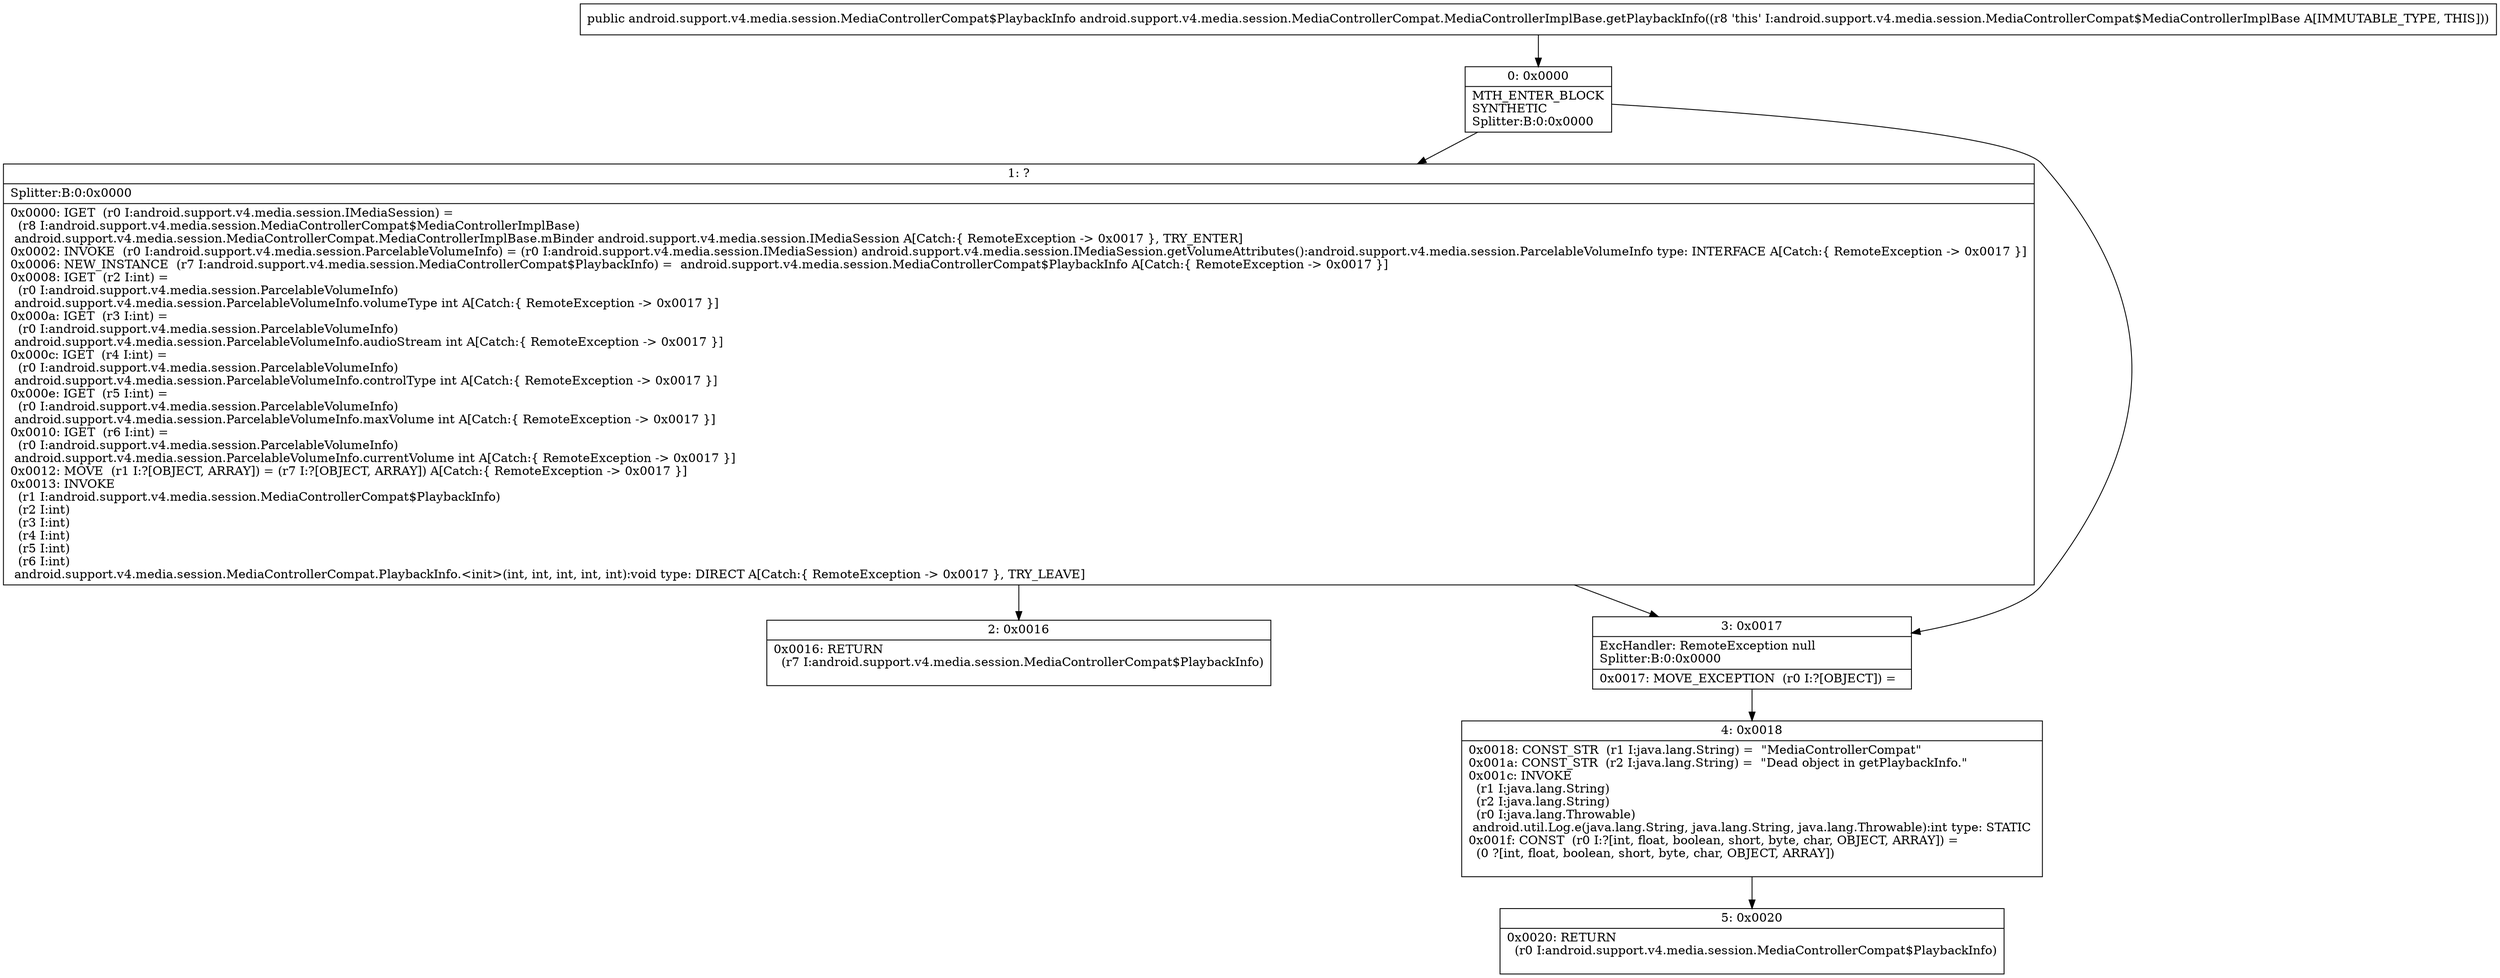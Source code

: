 digraph "CFG forandroid.support.v4.media.session.MediaControllerCompat.MediaControllerImplBase.getPlaybackInfo()Landroid\/support\/v4\/media\/session\/MediaControllerCompat$PlaybackInfo;" {
Node_0 [shape=record,label="{0\:\ 0x0000|MTH_ENTER_BLOCK\lSYNTHETIC\lSplitter:B:0:0x0000\l}"];
Node_1 [shape=record,label="{1\:\ ?|Splitter:B:0:0x0000\l|0x0000: IGET  (r0 I:android.support.v4.media.session.IMediaSession) = \l  (r8 I:android.support.v4.media.session.MediaControllerCompat$MediaControllerImplBase)\l android.support.v4.media.session.MediaControllerCompat.MediaControllerImplBase.mBinder android.support.v4.media.session.IMediaSession A[Catch:\{ RemoteException \-\> 0x0017 \}, TRY_ENTER]\l0x0002: INVOKE  (r0 I:android.support.v4.media.session.ParcelableVolumeInfo) = (r0 I:android.support.v4.media.session.IMediaSession) android.support.v4.media.session.IMediaSession.getVolumeAttributes():android.support.v4.media.session.ParcelableVolumeInfo type: INTERFACE A[Catch:\{ RemoteException \-\> 0x0017 \}]\l0x0006: NEW_INSTANCE  (r7 I:android.support.v4.media.session.MediaControllerCompat$PlaybackInfo) =  android.support.v4.media.session.MediaControllerCompat$PlaybackInfo A[Catch:\{ RemoteException \-\> 0x0017 \}]\l0x0008: IGET  (r2 I:int) = \l  (r0 I:android.support.v4.media.session.ParcelableVolumeInfo)\l android.support.v4.media.session.ParcelableVolumeInfo.volumeType int A[Catch:\{ RemoteException \-\> 0x0017 \}]\l0x000a: IGET  (r3 I:int) = \l  (r0 I:android.support.v4.media.session.ParcelableVolumeInfo)\l android.support.v4.media.session.ParcelableVolumeInfo.audioStream int A[Catch:\{ RemoteException \-\> 0x0017 \}]\l0x000c: IGET  (r4 I:int) = \l  (r0 I:android.support.v4.media.session.ParcelableVolumeInfo)\l android.support.v4.media.session.ParcelableVolumeInfo.controlType int A[Catch:\{ RemoteException \-\> 0x0017 \}]\l0x000e: IGET  (r5 I:int) = \l  (r0 I:android.support.v4.media.session.ParcelableVolumeInfo)\l android.support.v4.media.session.ParcelableVolumeInfo.maxVolume int A[Catch:\{ RemoteException \-\> 0x0017 \}]\l0x0010: IGET  (r6 I:int) = \l  (r0 I:android.support.v4.media.session.ParcelableVolumeInfo)\l android.support.v4.media.session.ParcelableVolumeInfo.currentVolume int A[Catch:\{ RemoteException \-\> 0x0017 \}]\l0x0012: MOVE  (r1 I:?[OBJECT, ARRAY]) = (r7 I:?[OBJECT, ARRAY]) A[Catch:\{ RemoteException \-\> 0x0017 \}]\l0x0013: INVOKE  \l  (r1 I:android.support.v4.media.session.MediaControllerCompat$PlaybackInfo)\l  (r2 I:int)\l  (r3 I:int)\l  (r4 I:int)\l  (r5 I:int)\l  (r6 I:int)\l android.support.v4.media.session.MediaControllerCompat.PlaybackInfo.\<init\>(int, int, int, int, int):void type: DIRECT A[Catch:\{ RemoteException \-\> 0x0017 \}, TRY_LEAVE]\l}"];
Node_2 [shape=record,label="{2\:\ 0x0016|0x0016: RETURN  \l  (r7 I:android.support.v4.media.session.MediaControllerCompat$PlaybackInfo)\l \l}"];
Node_3 [shape=record,label="{3\:\ 0x0017|ExcHandler: RemoteException null\lSplitter:B:0:0x0000\l|0x0017: MOVE_EXCEPTION  (r0 I:?[OBJECT]) =  \l}"];
Node_4 [shape=record,label="{4\:\ 0x0018|0x0018: CONST_STR  (r1 I:java.lang.String) =  \"MediaControllerCompat\" \l0x001a: CONST_STR  (r2 I:java.lang.String) =  \"Dead object in getPlaybackInfo.\" \l0x001c: INVOKE  \l  (r1 I:java.lang.String)\l  (r2 I:java.lang.String)\l  (r0 I:java.lang.Throwable)\l android.util.Log.e(java.lang.String, java.lang.String, java.lang.Throwable):int type: STATIC \l0x001f: CONST  (r0 I:?[int, float, boolean, short, byte, char, OBJECT, ARRAY]) = \l  (0 ?[int, float, boolean, short, byte, char, OBJECT, ARRAY])\l \l}"];
Node_5 [shape=record,label="{5\:\ 0x0020|0x0020: RETURN  \l  (r0 I:android.support.v4.media.session.MediaControllerCompat$PlaybackInfo)\l \l}"];
MethodNode[shape=record,label="{public android.support.v4.media.session.MediaControllerCompat$PlaybackInfo android.support.v4.media.session.MediaControllerCompat.MediaControllerImplBase.getPlaybackInfo((r8 'this' I:android.support.v4.media.session.MediaControllerCompat$MediaControllerImplBase A[IMMUTABLE_TYPE, THIS])) }"];
MethodNode -> Node_0;
Node_0 -> Node_1;
Node_0 -> Node_3;
Node_1 -> Node_2;
Node_1 -> Node_3;
Node_3 -> Node_4;
Node_4 -> Node_5;
}

